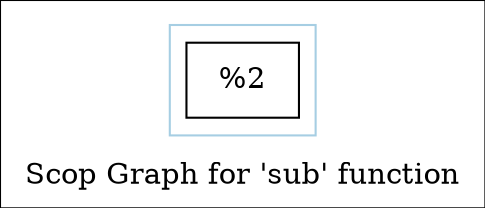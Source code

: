 digraph "Scop Graph for 'sub' function" {
	label="Scop Graph for 'sub' function";

	Node0x28021b0 [shape=record,label="{%2}"];
	colorscheme = "paired12"
        subgraph cluster_0x2800540 {
          label = "";
          style = solid;
          color = 1
          Node0x28021b0;
        }
}
